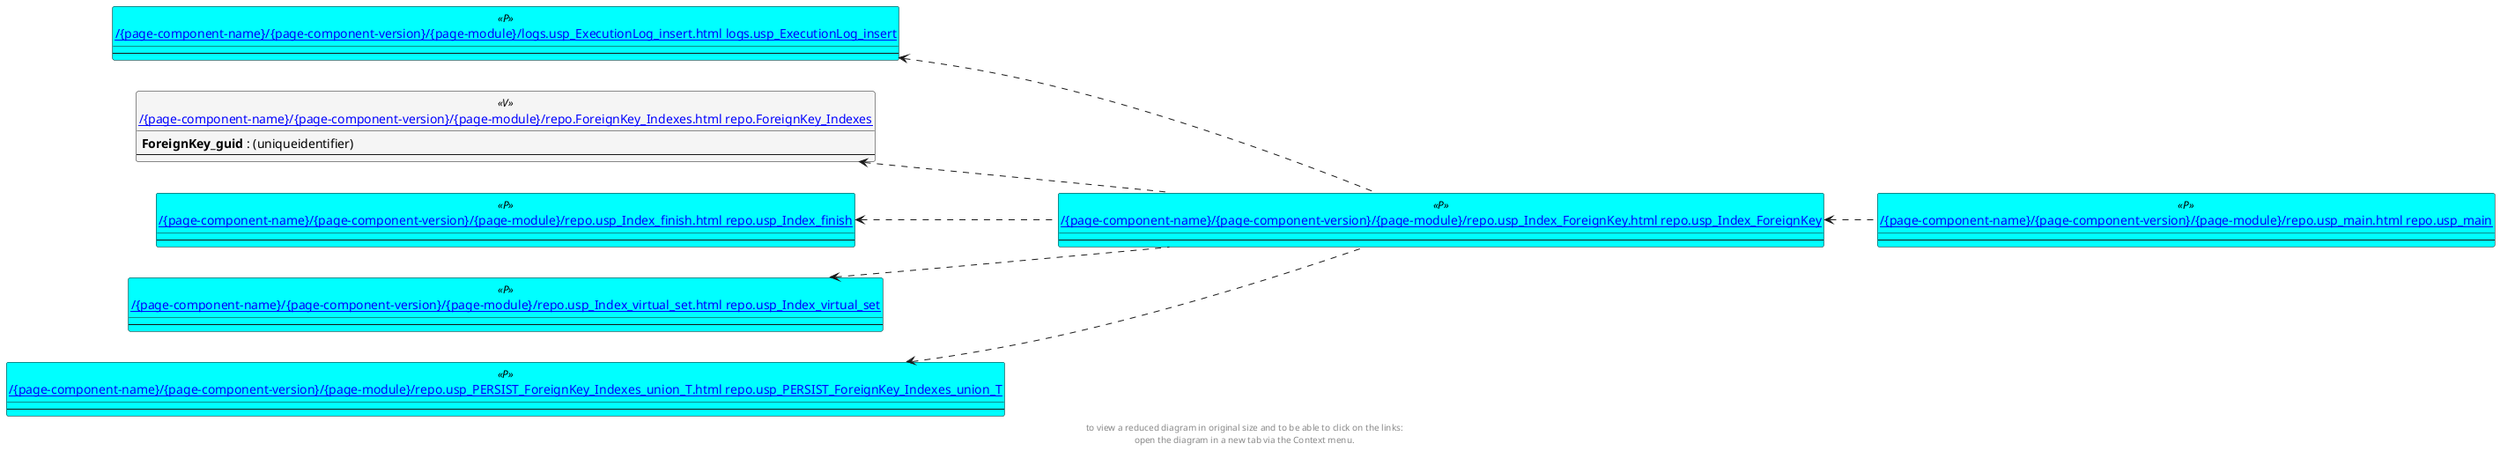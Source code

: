 @startuml
left to right direction
'top to bottom direction
hide circle
'avoide "." issues:
set namespaceSeparator none


skinparam class {
  BackgroundColor White
  BackgroundColor<<FN>> Yellow
  BackgroundColor<<FS>> Yellow
  BackgroundColor<<FT>> LightGray
  BackgroundColor<<IF>> Yellow
  BackgroundColor<<IS>> Yellow
  BackgroundColor<<P>> Aqua
  BackgroundColor<<PC>> Aqua
  BackgroundColor<<SN>> Yellow
  BackgroundColor<<SO>> SlateBlue
  BackgroundColor<<TF>> LightGray
  BackgroundColor<<TR>> Tomato
  BackgroundColor<<U>> White
  BackgroundColor<<V>> WhiteSmoke
  BackgroundColor<<X>> Aqua
}


entity "[[{site-url}/{page-component-name}/{page-component-version}/{page-module}/logs.usp_ExecutionLog_insert.html logs.usp_ExecutionLog_insert]]" as logs.usp_ExecutionLog_insert << P >> {
  --
}

entity "[[{site-url}/{page-component-name}/{page-component-version}/{page-module}/repo.ForeignKey_Indexes.html repo.ForeignKey_Indexes]]" as repo.ForeignKey_Indexes << V >> {
  **ForeignKey_guid** : (uniqueidentifier)
  --
}

entity "[[{site-url}/{page-component-name}/{page-component-version}/{page-module}/repo.usp_Index_finish.html repo.usp_Index_finish]]" as repo.usp_Index_finish << P >> {
  --
}

entity "[[{site-url}/{page-component-name}/{page-component-version}/{page-module}/repo.usp_Index_ForeignKey.html repo.usp_Index_ForeignKey]]" as repo.usp_Index_ForeignKey << P >> {
  --
}

entity "[[{site-url}/{page-component-name}/{page-component-version}/{page-module}/repo.usp_Index_virtual_set.html repo.usp_Index_virtual_set]]" as repo.usp_Index_virtual_set << P >> {
  --
}

entity "[[{site-url}/{page-component-name}/{page-component-version}/{page-module}/repo.usp_main.html repo.usp_main]]" as repo.usp_main << P >> {
  --
}

entity "[[{site-url}/{page-component-name}/{page-component-version}/{page-module}/repo.usp_PERSIST_ForeignKey_Indexes_union_T.html repo.usp_PERSIST_ForeignKey_Indexes_union_T]]" as repo.usp_PERSIST_ForeignKey_Indexes_union_T << P >> {
  --
}

logs.usp_ExecutionLog_insert <.. repo.usp_Index_ForeignKey
repo.ForeignKey_Indexes <.. repo.usp_Index_ForeignKey
repo.usp_Index_finish <.. repo.usp_Index_ForeignKey
repo.usp_Index_ForeignKey <.. repo.usp_main
repo.usp_Index_virtual_set <.. repo.usp_Index_ForeignKey
repo.usp_PERSIST_ForeignKey_Indexes_union_T <.. repo.usp_Index_ForeignKey
footer
to view a reduced diagram in original size and to be able to click on the links:
open the diagram in a new tab via the Context menu.
end footer

@enduml

